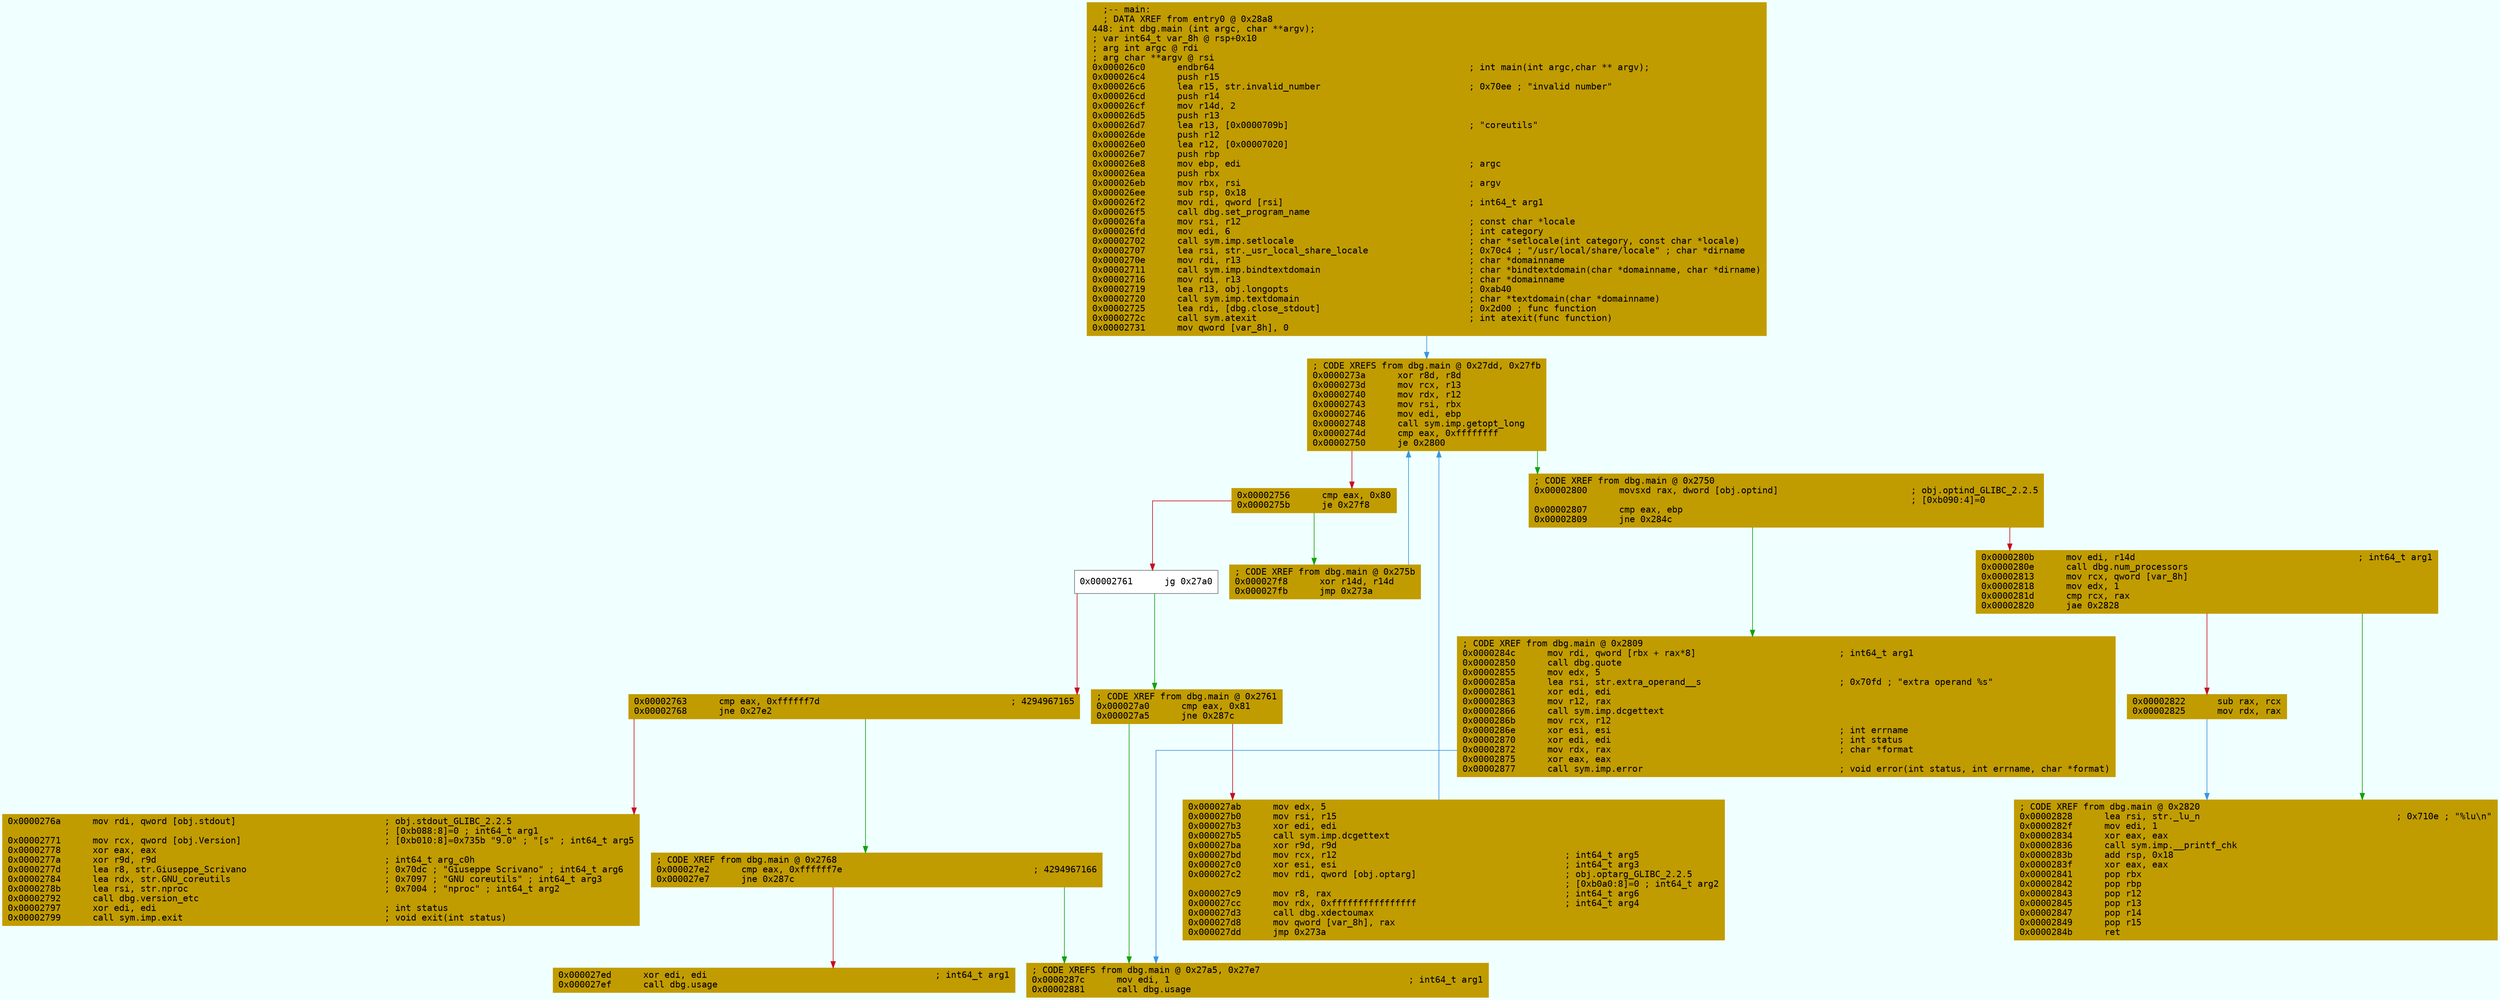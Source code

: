digraph code {
	graph [bgcolor=azure fontsize=8 fontname="Courier" splines="ortho"];
	node [fillcolor=gray style=filled shape=box];
	edge [arrowhead="normal"];
	"0x000026c0" [URL="dbg.main/0x000026c0", fillcolor="#c19c00",color="#c19c00", fontname="Courier",label="  ;-- main:\l  ; DATA XREF from entry0 @ 0x28a8\l448: int dbg.main (int argc, char **argv);\l; var int64_t var_8h @ rsp+0x10\l; arg int argc @ rdi\l; arg char **argv @ rsi\l0x000026c0      endbr64                                                ; int main(int argc,char ** argv);\l0x000026c4      push r15\l0x000026c6      lea r15, str.invalid_number                            ; 0x70ee ; \"invalid number\"\l0x000026cd      push r14\l0x000026cf      mov r14d, 2\l0x000026d5      push r13\l0x000026d7      lea r13, [0x0000709b]                                  ; \"coreutils\"\l0x000026de      push r12\l0x000026e0      lea r12, [0x00007020]\l0x000026e7      push rbp\l0x000026e8      mov ebp, edi                                           ; argc\l0x000026ea      push rbx\l0x000026eb      mov rbx, rsi                                           ; argv\l0x000026ee      sub rsp, 0x18\l0x000026f2      mov rdi, qword [rsi]                                   ; int64_t arg1\l0x000026f5      call dbg.set_program_name\l0x000026fa      mov rsi, r12                                           ; const char *locale\l0x000026fd      mov edi, 6                                             ; int category\l0x00002702      call sym.imp.setlocale                                 ; char *setlocale(int category, const char *locale)\l0x00002707      lea rsi, str._usr_local_share_locale                   ; 0x70c4 ; \"/usr/local/share/locale\" ; char *dirname\l0x0000270e      mov rdi, r13                                           ; char *domainname\l0x00002711      call sym.imp.bindtextdomain                            ; char *bindtextdomain(char *domainname, char *dirname)\l0x00002716      mov rdi, r13                                           ; char *domainname\l0x00002719      lea r13, obj.longopts                                  ; 0xab40\l0x00002720      call sym.imp.textdomain                                ; char *textdomain(char *domainname)\l0x00002725      lea rdi, [dbg.close_stdout]                            ; 0x2d00 ; func function\l0x0000272c      call sym.atexit                                        ; int atexit(func function)\l0x00002731      mov qword [var_8h], 0\l"]
	"0x0000273a" [URL="dbg.main/0x0000273a", fillcolor="#c19c00",color="#c19c00", fontname="Courier",label="; CODE XREFS from dbg.main @ 0x27dd, 0x27fb\l0x0000273a      xor r8d, r8d\l0x0000273d      mov rcx, r13\l0x00002740      mov rdx, r12\l0x00002743      mov rsi, rbx\l0x00002746      mov edi, ebp\l0x00002748      call sym.imp.getopt_long\l0x0000274d      cmp eax, 0xffffffff\l0x00002750      je 0x2800\l"]
	"0x00002756" [URL="dbg.main/0x00002756", fillcolor="#c19c00",color="#c19c00", fontname="Courier",label="0x00002756      cmp eax, 0x80\l0x0000275b      je 0x27f8\l"]
	"0x00002761" [URL="dbg.main/0x00002761", fillcolor="white",color="#767676", fontname="Courier",label="0x00002761      jg 0x27a0\l"]
	"0x00002763" [URL="dbg.main/0x00002763", fillcolor="#c19c00",color="#c19c00", fontname="Courier",label="0x00002763      cmp eax, 0xffffff7d                                    ; 4294967165\l0x00002768      jne 0x27e2\l"]
	"0x0000276a" [URL="dbg.main/0x0000276a", fillcolor="#c19c00",color="#c19c00", fontname="Courier",label="0x0000276a      mov rdi, qword [obj.stdout]                            ; obj.stdout_GLIBC_2.2.5\l                                                                       ; [0xb088:8]=0 ; int64_t arg1\l0x00002771      mov rcx, qword [obj.Version]                           ; [0xb010:8]=0x735b \"9.0\" ; \"[s\" ; int64_t arg5\l0x00002778      xor eax, eax\l0x0000277a      xor r9d, r9d                                           ; int64_t arg_c0h\l0x0000277d      lea r8, str.Giuseppe_Scrivano                          ; 0x70dc ; \"Giuseppe Scrivano\" ; int64_t arg6\l0x00002784      lea rdx, str.GNU_coreutils                             ; 0x7097 ; \"GNU coreutils\" ; int64_t arg3\l0x0000278b      lea rsi, str.nproc                                     ; 0x7004 ; \"nproc\" ; int64_t arg2\l0x00002792      call dbg.version_etc\l0x00002797      xor edi, edi                                           ; int status\l0x00002799      call sym.imp.exit                                      ; void exit(int status)\l"]
	"0x000027a0" [URL="dbg.main/0x000027a0", fillcolor="#c19c00",color="#c19c00", fontname="Courier",label="; CODE XREF from dbg.main @ 0x2761\l0x000027a0      cmp eax, 0x81\l0x000027a5      jne 0x287c\l"]
	"0x000027ab" [URL="dbg.main/0x000027ab", fillcolor="#c19c00",color="#c19c00", fontname="Courier",label="0x000027ab      mov edx, 5\l0x000027b0      mov rsi, r15\l0x000027b3      xor edi, edi\l0x000027b5      call sym.imp.dcgettext\l0x000027ba      xor r9d, r9d\l0x000027bd      mov rcx, r12                                           ; int64_t arg5\l0x000027c0      xor esi, esi                                           ; int64_t arg3\l0x000027c2      mov rdi, qword [obj.optarg]                            ; obj.optarg_GLIBC_2.2.5\l                                                                       ; [0xb0a0:8]=0 ; int64_t arg2\l0x000027c9      mov r8, rax                                            ; int64_t arg6\l0x000027cc      mov rdx, 0xffffffffffffffff                            ; int64_t arg4\l0x000027d3      call dbg.xdectoumax\l0x000027d8      mov qword [var_8h], rax\l0x000027dd      jmp 0x273a\l"]
	"0x000027e2" [URL="dbg.main/0x000027e2", fillcolor="#c19c00",color="#c19c00", fontname="Courier",label="; CODE XREF from dbg.main @ 0x2768\l0x000027e2      cmp eax, 0xffffff7e                                    ; 4294967166\l0x000027e7      jne 0x287c\l"]
	"0x000027ed" [URL="dbg.main/0x000027ed", fillcolor="#c19c00",color="#c19c00", fontname="Courier",label="0x000027ed      xor edi, edi                                           ; int64_t arg1\l0x000027ef      call dbg.usage\l"]
	"0x000027f8" [URL="dbg.main/0x000027f8", fillcolor="#c19c00",color="#c19c00", fontname="Courier",label="; CODE XREF from dbg.main @ 0x275b\l0x000027f8      xor r14d, r14d\l0x000027fb      jmp 0x273a\l"]
	"0x00002800" [URL="dbg.main/0x00002800", fillcolor="#c19c00",color="#c19c00", fontname="Courier",label="; CODE XREF from dbg.main @ 0x2750\l0x00002800      movsxd rax, dword [obj.optind]                         ; obj.optind_GLIBC_2.2.5\l                                                                       ; [0xb090:4]=0\l0x00002807      cmp eax, ebp\l0x00002809      jne 0x284c\l"]
	"0x0000280b" [URL="dbg.main/0x0000280b", fillcolor="#c19c00",color="#c19c00", fontname="Courier",label="0x0000280b      mov edi, r14d                                          ; int64_t arg1\l0x0000280e      call dbg.num_processors\l0x00002813      mov rcx, qword [var_8h]\l0x00002818      mov edx, 1\l0x0000281d      cmp rcx, rax\l0x00002820      jae 0x2828\l"]
	"0x00002822" [URL="dbg.main/0x00002822", fillcolor="#c19c00",color="#c19c00", fontname="Courier",label="0x00002822      sub rax, rcx\l0x00002825      mov rdx, rax\l"]
	"0x00002828" [URL="dbg.main/0x00002828", fillcolor="#c19c00",color="#c19c00", fontname="Courier",label="; CODE XREF from dbg.main @ 0x2820\l0x00002828      lea rsi, str._lu_n                                     ; 0x710e ; \"%lu\\n\"\l0x0000282f      mov edi, 1\l0x00002834      xor eax, eax\l0x00002836      call sym.imp.__printf_chk\l0x0000283b      add rsp, 0x18\l0x0000283f      xor eax, eax\l0x00002841      pop rbx\l0x00002842      pop rbp\l0x00002843      pop r12\l0x00002845      pop r13\l0x00002847      pop r14\l0x00002849      pop r15\l0x0000284b      ret\l"]
	"0x0000284c" [URL="dbg.main/0x0000284c", fillcolor="#c19c00",color="#c19c00", fontname="Courier",label="; CODE XREF from dbg.main @ 0x2809\l0x0000284c      mov rdi, qword [rbx + rax*8]                           ; int64_t arg1\l0x00002850      call dbg.quote\l0x00002855      mov edx, 5\l0x0000285a      lea rsi, str.extra_operand__s                          ; 0x70fd ; \"extra operand %s\"\l0x00002861      xor edi, edi\l0x00002863      mov r12, rax\l0x00002866      call sym.imp.dcgettext\l0x0000286b      mov rcx, r12\l0x0000286e      xor esi, esi                                           ; int errname\l0x00002870      xor edi, edi                                           ; int status\l0x00002872      mov rdx, rax                                           ; char *format\l0x00002875      xor eax, eax\l0x00002877      call sym.imp.error                                     ; void error(int status, int errname, char *format)\l"]
	"0x0000287c" [URL="dbg.main/0x0000287c", fillcolor="#c19c00",color="#c19c00", fontname="Courier",label="; CODE XREFS from dbg.main @ 0x27a5, 0x27e7\l0x0000287c      mov edi, 1                                             ; int64_t arg1\l0x00002881      call dbg.usage\l"]
        "0x000026c0" -> "0x0000273a" [color="#3a96dd"];
        "0x0000273a" -> "0x00002800" [color="#13a10e"];
        "0x0000273a" -> "0x00002756" [color="#c50f1f"];
        "0x00002756" -> "0x000027f8" [color="#13a10e"];
        "0x00002756" -> "0x00002761" [color="#c50f1f"];
        "0x00002761" -> "0x000027a0" [color="#13a10e"];
        "0x00002761" -> "0x00002763" [color="#c50f1f"];
        "0x00002763" -> "0x000027e2" [color="#13a10e"];
        "0x00002763" -> "0x0000276a" [color="#c50f1f"];
        "0x000027a0" -> "0x0000287c" [color="#13a10e"];
        "0x000027a0" -> "0x000027ab" [color="#c50f1f"];
        "0x000027ab" -> "0x0000273a" [color="#3a96dd"];
        "0x000027e2" -> "0x0000287c" [color="#13a10e"];
        "0x000027e2" -> "0x000027ed" [color="#c50f1f"];
        "0x000027f8" -> "0x0000273a" [color="#3a96dd"];
        "0x00002800" -> "0x0000284c" [color="#13a10e"];
        "0x00002800" -> "0x0000280b" [color="#c50f1f"];
        "0x0000280b" -> "0x00002828" [color="#13a10e"];
        "0x0000280b" -> "0x00002822" [color="#c50f1f"];
        "0x00002822" -> "0x00002828" [color="#3a96dd"];
        "0x0000284c" -> "0x0000287c" [color="#3a96dd"];
}
